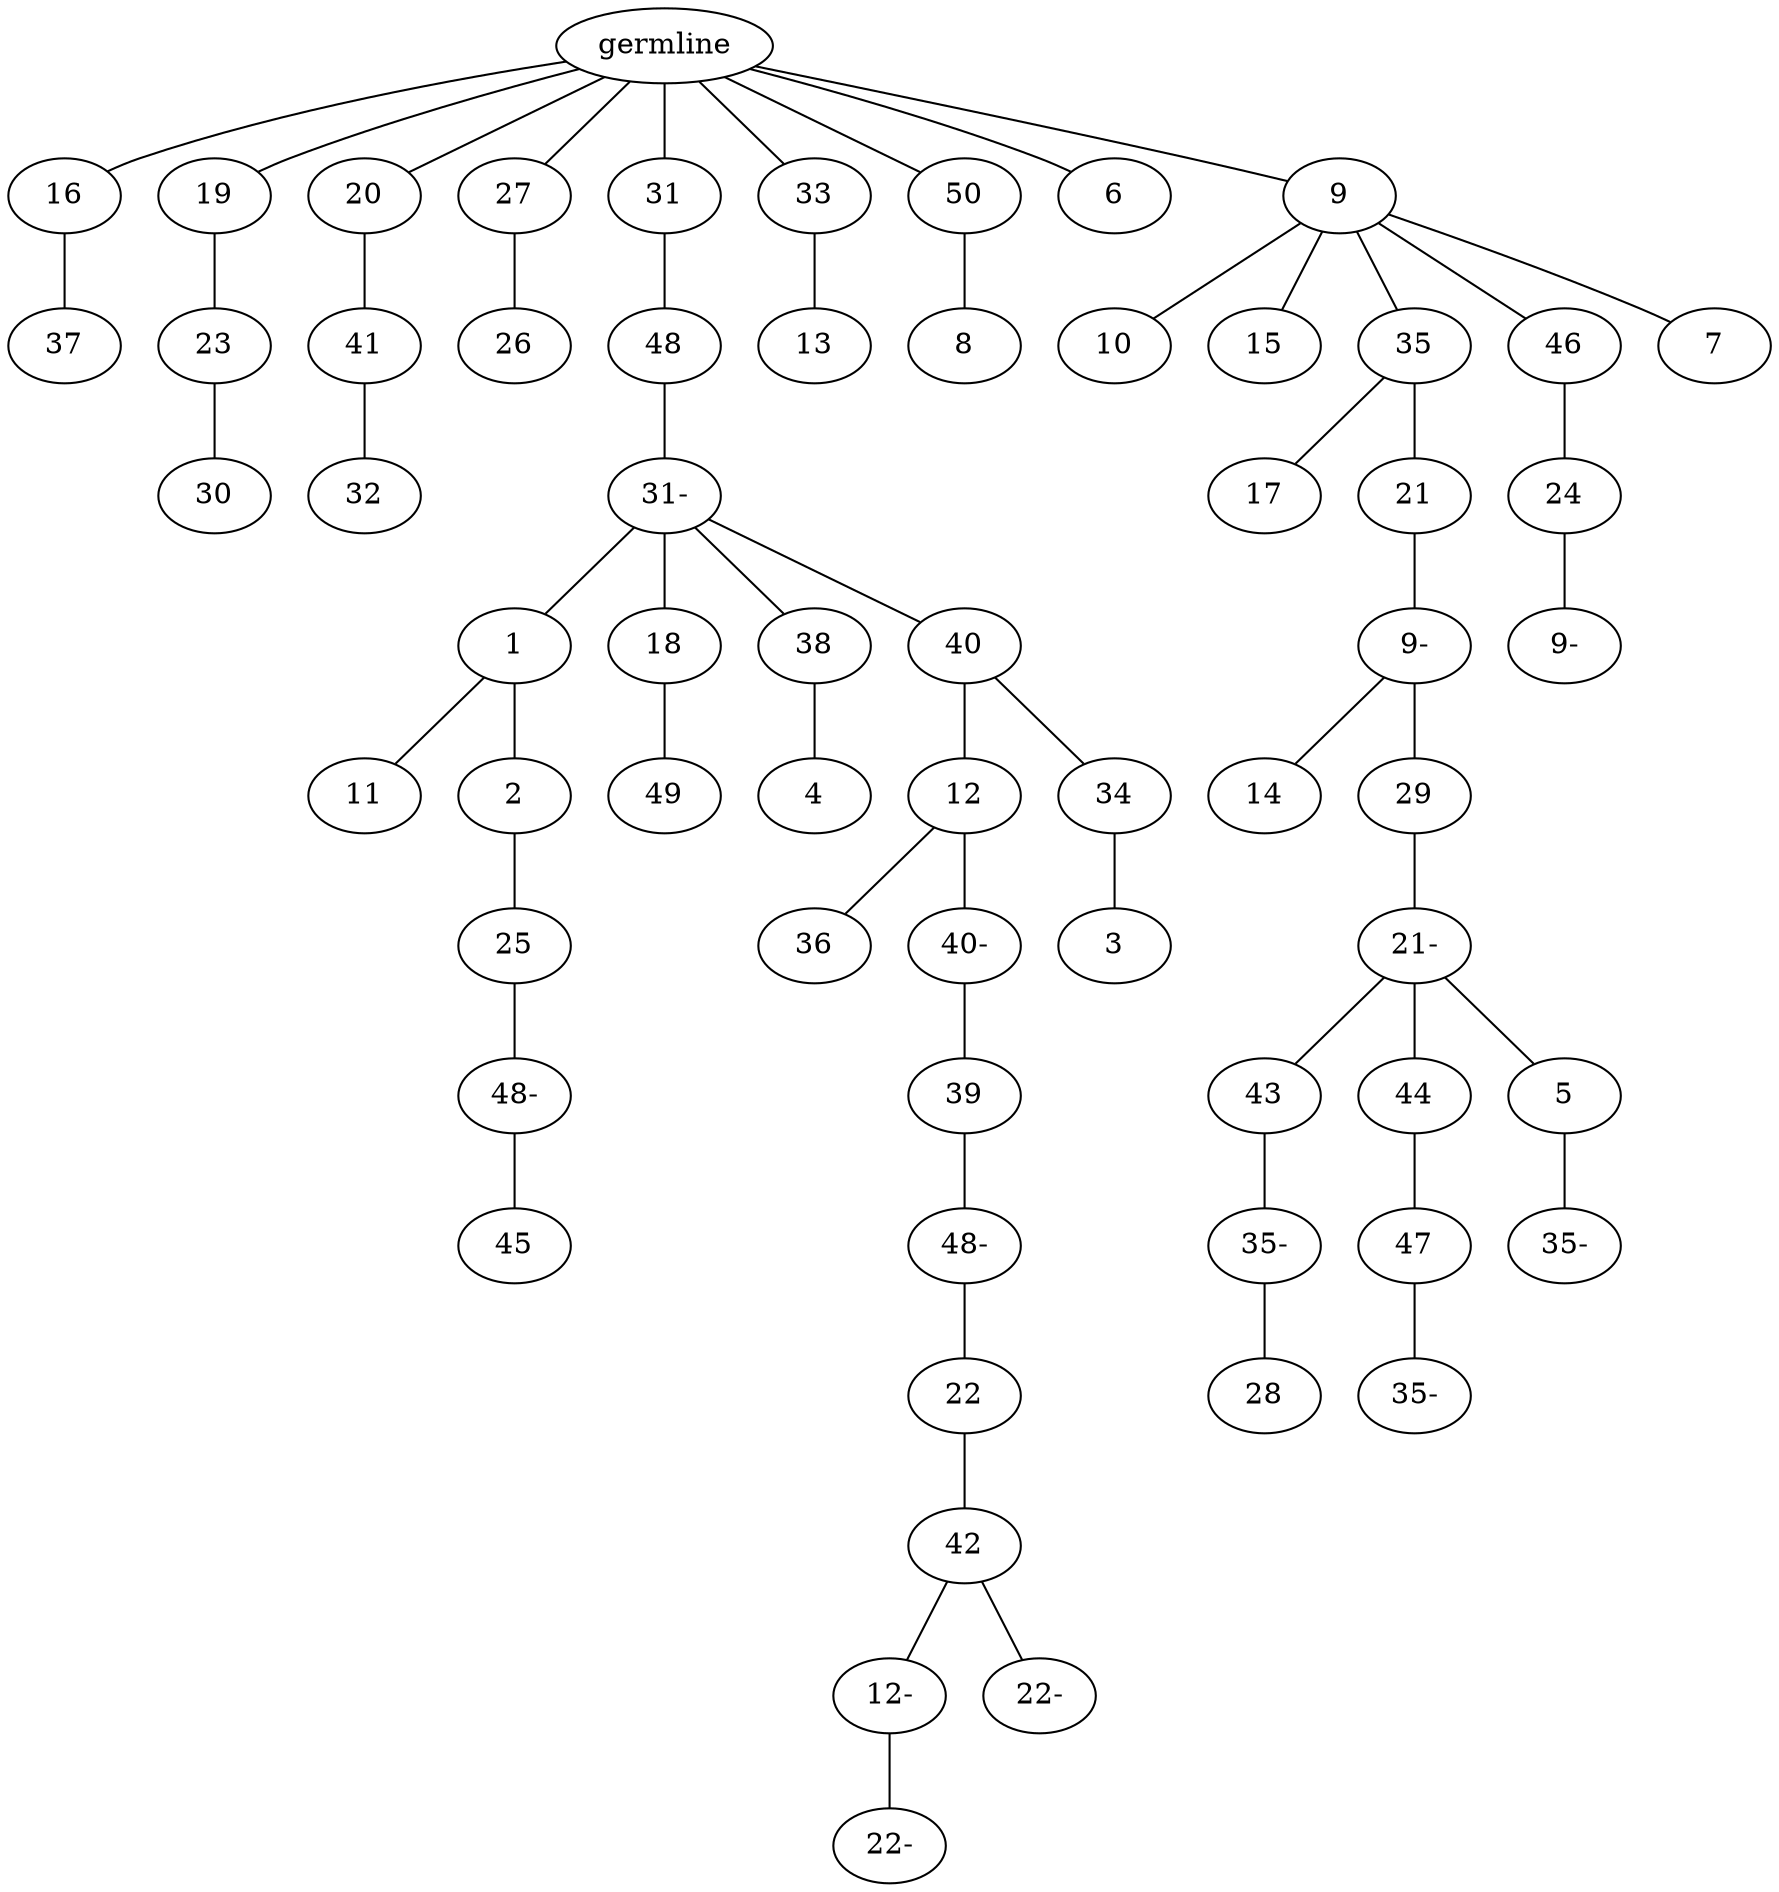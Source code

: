 graph tree {
    "140353201740768" [label="germline"];
    "140353201943648" [label="16"];
    "140353201486480" [label="37"];
    "140353201486720" [label="19"];
    "140353201484368" [label="23"];
    "140353201484656" [label="30"];
    "140353201486096" [label="20"];
    "140353201486576" [label="41"];
    "140353201486240" [label="32"];
    "140353201486912" [label="27"];
    "140353201486960" [label="26"];
    "140353201487248" [label="31"];
    "140353201485664" [label="48"];
    "140353201485856" [label="31-"];
    "140353201487200" [label="1"];
    "140353201487488" [label="11"];
    "140353201487296" [label="2"];
    "140353201487584" [label="25"];
    "140353201516704" [label="48-"];
    "140353201517184" [label="45"];
    "140353201487056" [label="18"];
    "140353201487632" [label="49"];
    "140353201486768" [label="38"];
    "140353201517232" [label="4"];
    "140353201487104" [label="40"];
    "140353201516752" [label="12"];
    "140353201517136" [label="36"];
    "140353201516800" [label="40-"];
    "140353201517616" [label="39"];
    "140353201517904" [label="48-"];
    "140353201518480" [label="22"];
    "140353201518768" [label="42"];
    "140353201519056" [label="12-"];
    "140353201519344" [label="22-"];
    "140353201470048" [label="22-"];
    "140353201468560" [label="34"];
    "140353201468704" [label="3"];
    "140353201486384" [label="33"];
    "140353201486048" [label="13"];
    "140353201484128" [label="50"];
    "140353201487680" [label="8"];
    "140353201487440" [label="6"];
    "140353201486528" [label="9"];
    "140353201469280" [label="10"];
    "140353201468848" [label="15"];
    "140353201468800" [label="35"];
    "140353201469040" [label="17"];
    "140353201467648" [label="21"];
    "140353201468032" [label="9-"];
    "140353201467840" [label="14"];
    "140353201467504" [label="29"];
    "140353201439696" [label="21-"];
    "140353201438928" [label="43"];
    "140353201439312" [label="35-"];
    "140353201442000" [label="28"];
    "140353201439744" [label="44"];
    "140353201441808" [label="47"];
    "140353201487152" [label="35-"];
    "140353201440032" [label="5"];
    "140353201439600" [label="35-"];
    "140353201419600" [label="46"];
    "140353201467456" [label="24"];
    "140353201468608" [label="9-"];
    "140353201467600" [label="7"];
    "140353201740768" -- "140353201943648";
    "140353201740768" -- "140353201486720";
    "140353201740768" -- "140353201486096";
    "140353201740768" -- "140353201486912";
    "140353201740768" -- "140353201487248";
    "140353201740768" -- "140353201486384";
    "140353201740768" -- "140353201484128";
    "140353201740768" -- "140353201487440";
    "140353201740768" -- "140353201486528";
    "140353201943648" -- "140353201486480";
    "140353201486720" -- "140353201484368";
    "140353201484368" -- "140353201484656";
    "140353201486096" -- "140353201486576";
    "140353201486576" -- "140353201486240";
    "140353201486912" -- "140353201486960";
    "140353201487248" -- "140353201485664";
    "140353201485664" -- "140353201485856";
    "140353201485856" -- "140353201487200";
    "140353201485856" -- "140353201487056";
    "140353201485856" -- "140353201486768";
    "140353201485856" -- "140353201487104";
    "140353201487200" -- "140353201487488";
    "140353201487200" -- "140353201487296";
    "140353201487296" -- "140353201487584";
    "140353201487584" -- "140353201516704";
    "140353201516704" -- "140353201517184";
    "140353201487056" -- "140353201487632";
    "140353201486768" -- "140353201517232";
    "140353201487104" -- "140353201516752";
    "140353201487104" -- "140353201468560";
    "140353201516752" -- "140353201517136";
    "140353201516752" -- "140353201516800";
    "140353201516800" -- "140353201517616";
    "140353201517616" -- "140353201517904";
    "140353201517904" -- "140353201518480";
    "140353201518480" -- "140353201518768";
    "140353201518768" -- "140353201519056";
    "140353201518768" -- "140353201470048";
    "140353201519056" -- "140353201519344";
    "140353201468560" -- "140353201468704";
    "140353201486384" -- "140353201486048";
    "140353201484128" -- "140353201487680";
    "140353201486528" -- "140353201469280";
    "140353201486528" -- "140353201468848";
    "140353201486528" -- "140353201468800";
    "140353201486528" -- "140353201419600";
    "140353201486528" -- "140353201467600";
    "140353201468800" -- "140353201469040";
    "140353201468800" -- "140353201467648";
    "140353201467648" -- "140353201468032";
    "140353201468032" -- "140353201467840";
    "140353201468032" -- "140353201467504";
    "140353201467504" -- "140353201439696";
    "140353201439696" -- "140353201438928";
    "140353201439696" -- "140353201439744";
    "140353201439696" -- "140353201440032";
    "140353201438928" -- "140353201439312";
    "140353201439312" -- "140353201442000";
    "140353201439744" -- "140353201441808";
    "140353201441808" -- "140353201487152";
    "140353201440032" -- "140353201439600";
    "140353201419600" -- "140353201467456";
    "140353201467456" -- "140353201468608";
}
